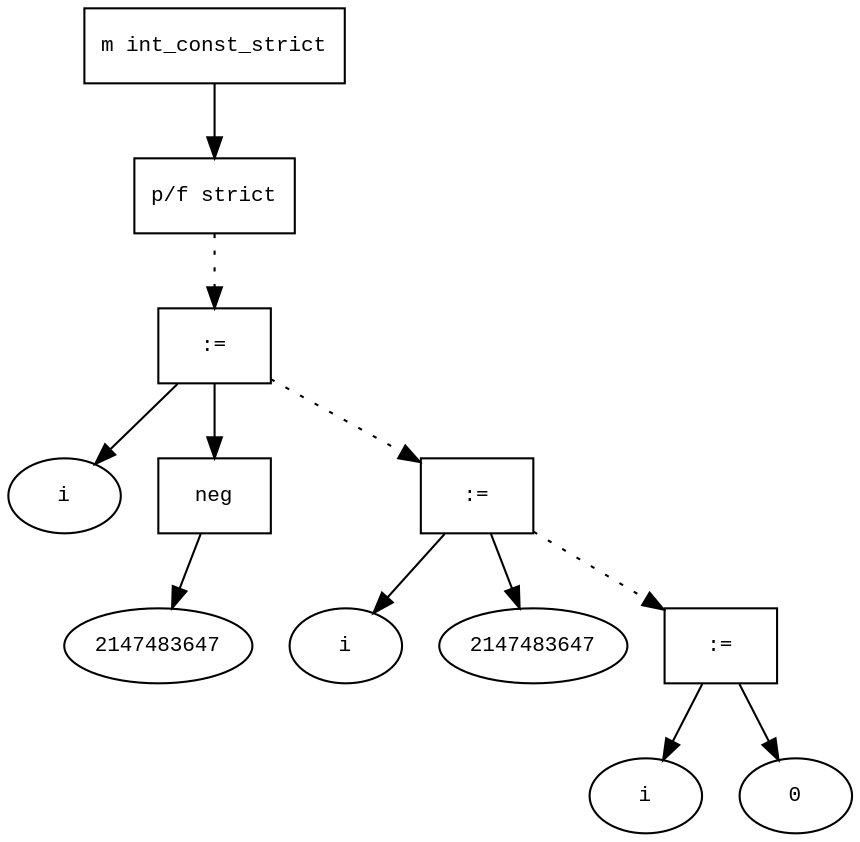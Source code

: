 digraph AST {
  graph [fontname="Times New Roman",fontsize=10];
  node  [fontname="Courier New",fontsize=10];
  edge  [fontname="Times New Roman",fontsize=10];

  node0 [label="m int_const_strict",shape=box];
  node1 [label="p/f strict",shape=box];
  node6 [label=":=",shape=box];
  node3 [label="i",shape=ellipse];
  node6->node3;
  node5 [label="neg",shape=box];
  node4 [label="2147483647",shape=ellipse];
  node5->node4;
  node6->node5;
  node1 -> node6 [style=dotted];
  node9 [label=":=",shape=box];
  node7 [label="i",shape=ellipse];
  node9->node7;
  node8 [label="2147483647",shape=ellipse];
  node9->node8;
  node6 -> node9 [style=dotted];
  node12 [label=":=",shape=box];
  node10 [label="i",shape=ellipse];
  node12->node10;
  node11 [label="0",shape=ellipse];
  node12->node11;
  node9 -> node12 [style=dotted];
  node0 -> node1;
}
